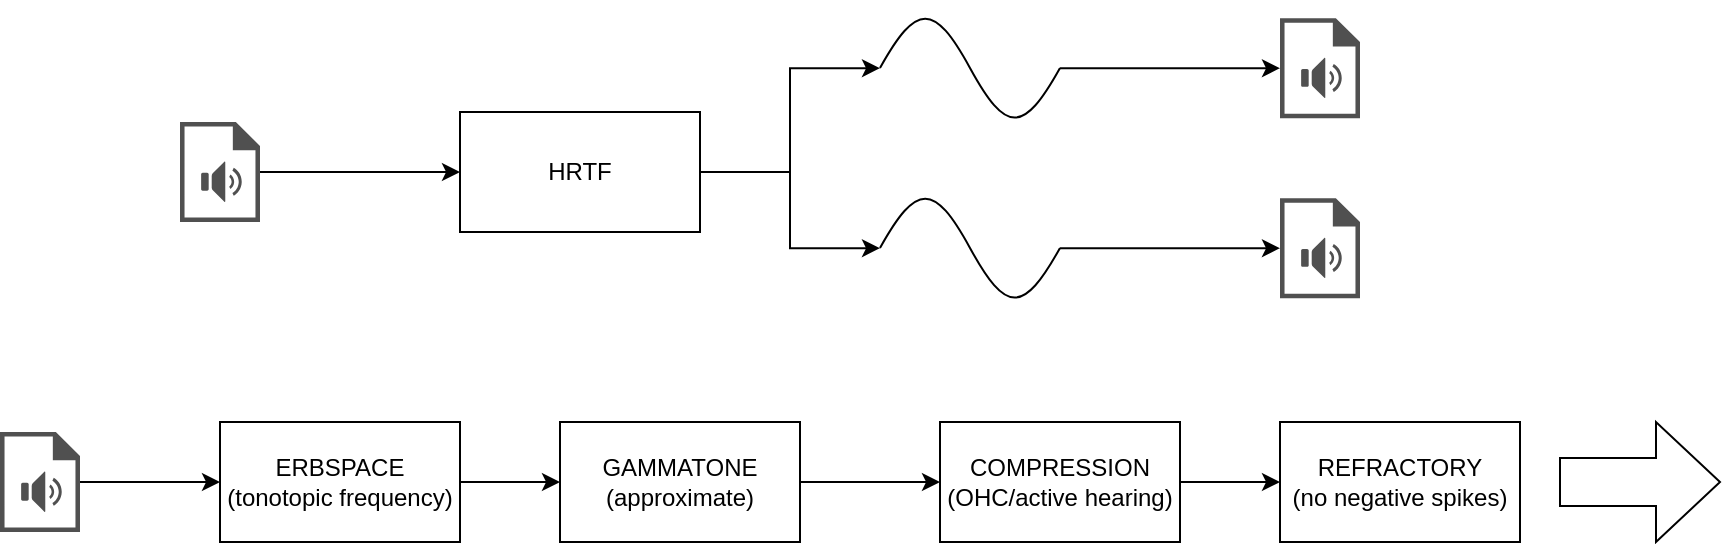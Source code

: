 <mxfile version="24.3.1" type="device">
  <diagram name="Page-1" id="o88a3t7a5GBlfN1_9MtQ">
    <mxGraphModel dx="1018" dy="702" grid="1" gridSize="10" guides="1" tooltips="1" connect="1" arrows="1" fold="1" page="1" pageScale="1" pageWidth="850" pageHeight="1100" math="0" shadow="0">
      <root>
        <mxCell id="0" />
        <mxCell id="1" parent="0" />
        <mxCell id="OYKhvysy2fvlji-S3JPo-5" style="edgeStyle=orthogonalEdgeStyle;rounded=0;orthogonalLoop=1;jettySize=auto;html=1;" edge="1" parent="1" source="OYKhvysy2fvlji-S3JPo-1" target="OYKhvysy2fvlji-S3JPo-4">
          <mxGeometry relative="1" as="geometry" />
        </mxCell>
        <mxCell id="OYKhvysy2fvlji-S3JPo-1" value="ERBSPACE&lt;br&gt;(tonotopic frequency)" style="rounded=0;whiteSpace=wrap;html=1;" vertex="1" parent="1">
          <mxGeometry x="220" y="270" width="120" height="60" as="geometry" />
        </mxCell>
        <mxCell id="OYKhvysy2fvlji-S3JPo-3" style="edgeStyle=orthogonalEdgeStyle;rounded=0;orthogonalLoop=1;jettySize=auto;html=1;" edge="1" parent="1" source="OYKhvysy2fvlji-S3JPo-2" target="OYKhvysy2fvlji-S3JPo-1">
          <mxGeometry relative="1" as="geometry" />
        </mxCell>
        <mxCell id="OYKhvysy2fvlji-S3JPo-2" value="" style="sketch=0;pointerEvents=1;shadow=0;dashed=0;html=1;strokeColor=none;fillColor=#505050;labelPosition=center;verticalLabelPosition=bottom;verticalAlign=top;outlineConnect=0;align=center;shape=mxgraph.office.concepts.sound_file;" vertex="1" parent="1">
          <mxGeometry x="110" y="275" width="40" height="50" as="geometry" />
        </mxCell>
        <mxCell id="OYKhvysy2fvlji-S3JPo-8" style="edgeStyle=orthogonalEdgeStyle;rounded=0;orthogonalLoop=1;jettySize=auto;html=1;" edge="1" parent="1" source="OYKhvysy2fvlji-S3JPo-4" target="OYKhvysy2fvlji-S3JPo-7">
          <mxGeometry relative="1" as="geometry" />
        </mxCell>
        <mxCell id="OYKhvysy2fvlji-S3JPo-4" value="&lt;div&gt;GAMMATONE&lt;/div&gt;&lt;div&gt;(approximate)&lt;br&gt;&lt;/div&gt;" style="rounded=0;whiteSpace=wrap;html=1;" vertex="1" parent="1">
          <mxGeometry x="390" y="270" width="120" height="60" as="geometry" />
        </mxCell>
        <mxCell id="OYKhvysy2fvlji-S3JPo-10" style="edgeStyle=orthogonalEdgeStyle;rounded=0;orthogonalLoop=1;jettySize=auto;html=1;" edge="1" parent="1" source="OYKhvysy2fvlji-S3JPo-7" target="OYKhvysy2fvlji-S3JPo-9">
          <mxGeometry relative="1" as="geometry" />
        </mxCell>
        <mxCell id="OYKhvysy2fvlji-S3JPo-7" value="&lt;div&gt;COMPRESSION&lt;/div&gt;&lt;div&gt;(OHC/active hearing)&lt;br&gt;&lt;/div&gt;" style="rounded=0;whiteSpace=wrap;html=1;" vertex="1" parent="1">
          <mxGeometry x="580" y="270" width="120" height="60" as="geometry" />
        </mxCell>
        <mxCell id="OYKhvysy2fvlji-S3JPo-9" value="&lt;div&gt;REFRACTORY&lt;/div&gt;&lt;div&gt;(no negative spikes)&lt;br&gt;&lt;/div&gt;" style="rounded=0;whiteSpace=wrap;html=1;" vertex="1" parent="1">
          <mxGeometry x="750" y="270" width="120" height="60" as="geometry" />
        </mxCell>
        <mxCell id="OYKhvysy2fvlji-S3JPo-13" style="edgeStyle=orthogonalEdgeStyle;rounded=0;orthogonalLoop=1;jettySize=auto;html=1;" edge="1" parent="1" source="OYKhvysy2fvlji-S3JPo-11" target="OYKhvysy2fvlji-S3JPo-12">
          <mxGeometry relative="1" as="geometry" />
        </mxCell>
        <mxCell id="OYKhvysy2fvlji-S3JPo-11" value="" style="sketch=0;pointerEvents=1;shadow=0;dashed=0;html=1;strokeColor=none;fillColor=#505050;labelPosition=center;verticalLabelPosition=bottom;verticalAlign=top;outlineConnect=0;align=center;shape=mxgraph.office.concepts.sound_file;" vertex="1" parent="1">
          <mxGeometry x="200" y="120" width="40" height="50" as="geometry" />
        </mxCell>
        <mxCell id="OYKhvysy2fvlji-S3JPo-16" style="edgeStyle=orthogonalEdgeStyle;rounded=0;orthogonalLoop=1;jettySize=auto;html=1;" edge="1" parent="1" source="OYKhvysy2fvlji-S3JPo-12" target="OYKhvysy2fvlji-S3JPo-15">
          <mxGeometry relative="1" as="geometry" />
        </mxCell>
        <mxCell id="OYKhvysy2fvlji-S3JPo-17" style="edgeStyle=orthogonalEdgeStyle;rounded=0;orthogonalLoop=1;jettySize=auto;html=1;" edge="1" parent="1" source="OYKhvysy2fvlji-S3JPo-12" target="OYKhvysy2fvlji-S3JPo-14">
          <mxGeometry relative="1" as="geometry" />
        </mxCell>
        <mxCell id="OYKhvysy2fvlji-S3JPo-12" value="HRTF" style="rounded=0;whiteSpace=wrap;html=1;" vertex="1" parent="1">
          <mxGeometry x="340" y="115" width="120" height="60" as="geometry" />
        </mxCell>
        <mxCell id="OYKhvysy2fvlji-S3JPo-21" style="edgeStyle=orthogonalEdgeStyle;rounded=0;orthogonalLoop=1;jettySize=auto;html=1;" edge="1" parent="1" source="OYKhvysy2fvlji-S3JPo-14" target="OYKhvysy2fvlji-S3JPo-18">
          <mxGeometry relative="1" as="geometry" />
        </mxCell>
        <mxCell id="OYKhvysy2fvlji-S3JPo-14" value="" style="pointerEvents=1;verticalLabelPosition=bottom;shadow=0;dashed=0;align=center;html=1;verticalAlign=top;shape=mxgraph.electrical.waveforms.sine_wave;" vertex="1" parent="1">
          <mxGeometry x="550" y="150" width="90" height="66.18" as="geometry" />
        </mxCell>
        <mxCell id="OYKhvysy2fvlji-S3JPo-20" style="edgeStyle=orthogonalEdgeStyle;rounded=0;orthogonalLoop=1;jettySize=auto;html=1;" edge="1" parent="1" source="OYKhvysy2fvlji-S3JPo-15" target="OYKhvysy2fvlji-S3JPo-19">
          <mxGeometry relative="1" as="geometry" />
        </mxCell>
        <mxCell id="OYKhvysy2fvlji-S3JPo-15" value="" style="pointerEvents=1;verticalLabelPosition=bottom;shadow=0;dashed=0;align=center;html=1;verticalAlign=top;shape=mxgraph.electrical.waveforms.sine_wave;" vertex="1" parent="1">
          <mxGeometry x="550" y="60.0" width="90" height="66.18" as="geometry" />
        </mxCell>
        <mxCell id="OYKhvysy2fvlji-S3JPo-18" value="" style="sketch=0;pointerEvents=1;shadow=0;dashed=0;html=1;strokeColor=none;fillColor=#505050;labelPosition=center;verticalLabelPosition=bottom;verticalAlign=top;outlineConnect=0;align=center;shape=mxgraph.office.concepts.sound_file;" vertex="1" parent="1">
          <mxGeometry x="750" y="158.09" width="40" height="50" as="geometry" />
        </mxCell>
        <mxCell id="OYKhvysy2fvlji-S3JPo-19" value="" style="sketch=0;pointerEvents=1;shadow=0;dashed=0;html=1;strokeColor=none;fillColor=#505050;labelPosition=center;verticalLabelPosition=bottom;verticalAlign=top;outlineConnect=0;align=center;shape=mxgraph.office.concepts.sound_file;" vertex="1" parent="1">
          <mxGeometry x="750" y="68.09" width="40" height="50" as="geometry" />
        </mxCell>
        <mxCell id="OYKhvysy2fvlji-S3JPo-22" value="" style="shape=singleArrow;whiteSpace=wrap;html=1;arrowWidth=0.4;arrowSize=0.4;rounded=0;" vertex="1" parent="1">
          <mxGeometry x="890" y="270" width="80" height="60" as="geometry" />
        </mxCell>
      </root>
    </mxGraphModel>
  </diagram>
</mxfile>
